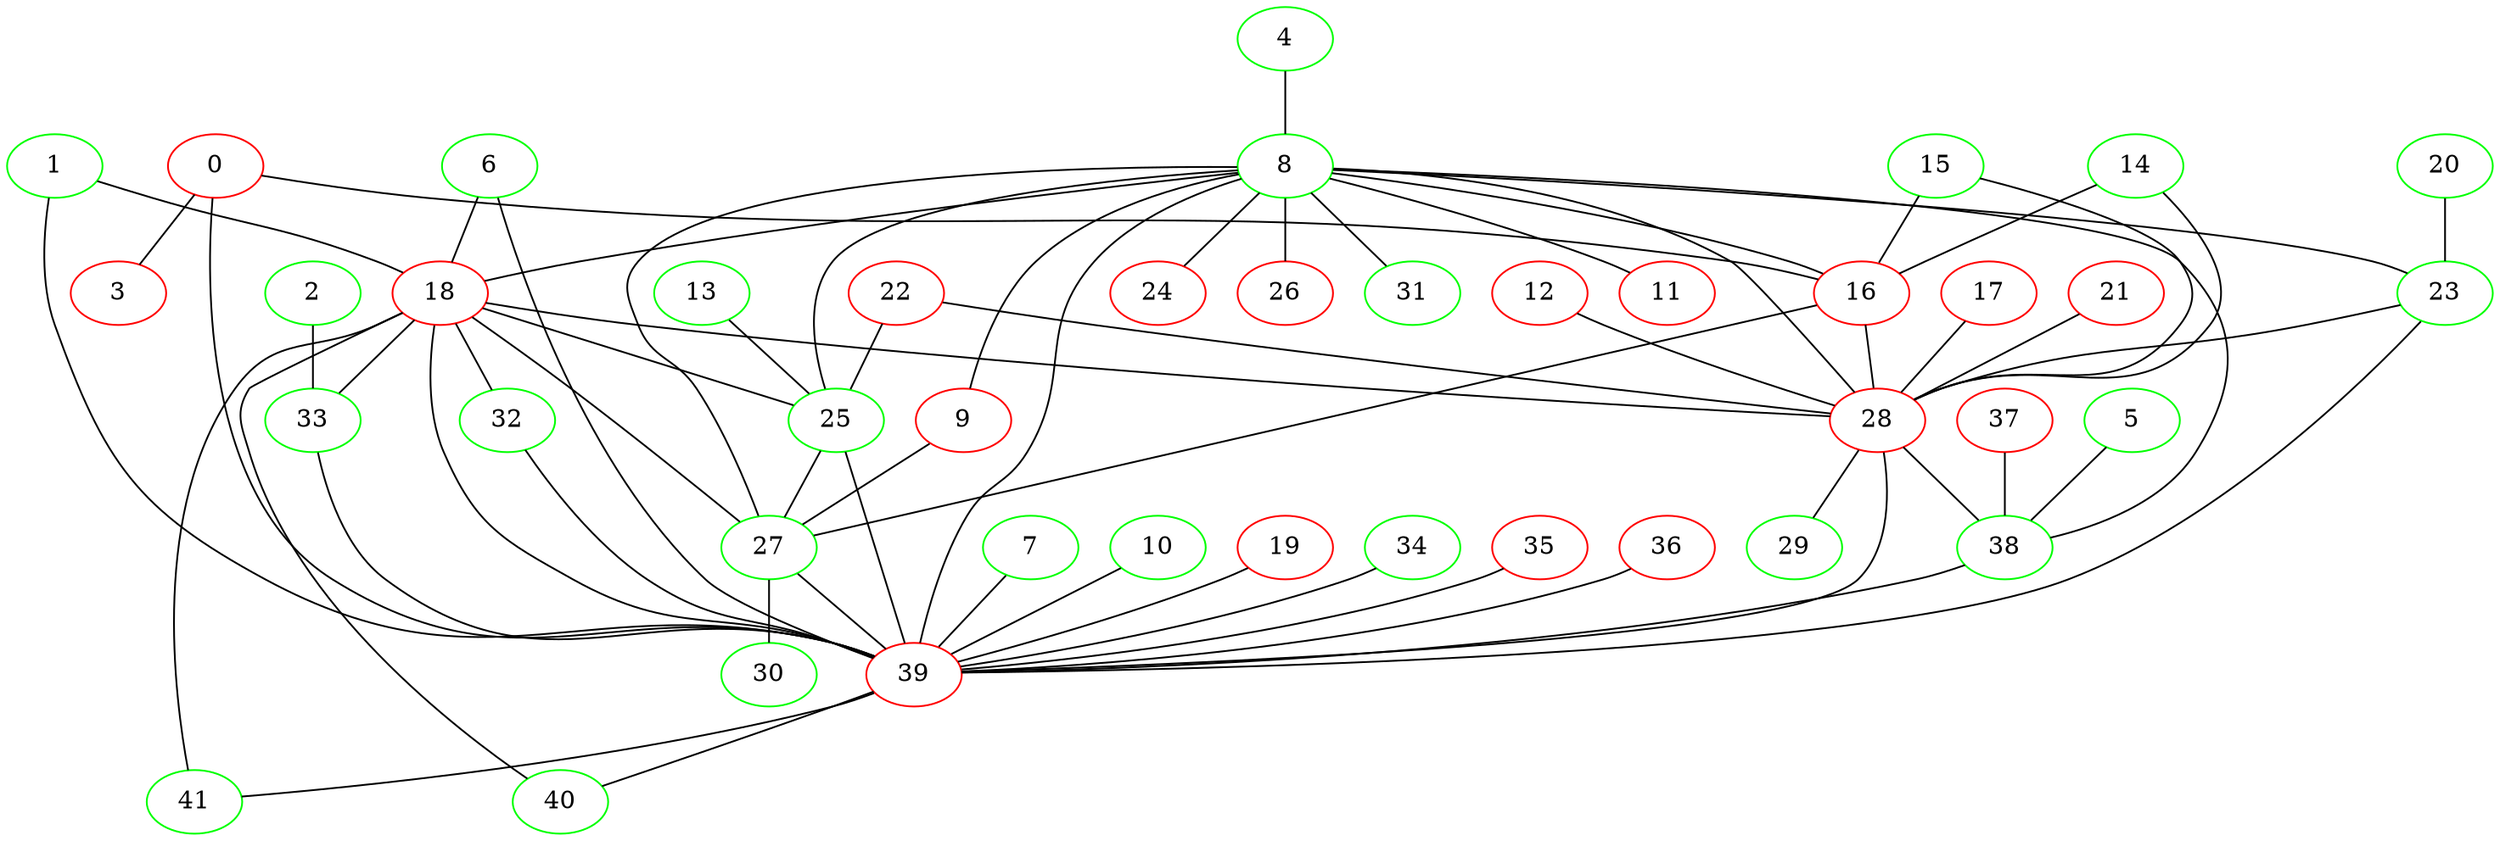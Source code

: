 strict graph Z {
	graph [name=Z];
	0	 [color=red];
	3	 [color=red];
	0 -- 3;
	16	 [color=red];
	0 -- 16;
	39	 [color=red];
	0 -- 39;
	1	 [color=green];
	18	 [color=red];
	1 -- 18;
	1 -- 39;
	2	 [color=green];
	33	 [color=green];
	2 -- 33;
	4	 [color=green];
	8	 [color=green];
	4 -- 8;
	5	 [color=green];
	38	 [color=green];
	5 -- 38;
	6	 [color=green];
	6 -- 18;
	6 -- 39;
	7	 [color=green];
	7 -- 39;
	9	 [color=red];
	8 -- 9;
	11	 [color=red];
	8 -- 11;
	8 -- 16;
	8 -- 18;
	23	 [color=green];
	8 -- 23;
	24	 [color=red];
	8 -- 24;
	25	 [color=green];
	8 -- 25;
	26	 [color=red];
	8 -- 26;
	27	 [color=green];
	8 -- 27;
	28	 [color=red];
	8 -- 28;
	31	 [color=green];
	8 -- 31;
	8 -- 38;
	8 -- 39;
	9 -- 27;
	10	 [color=green];
	10 -- 39;
	12	 [color=red];
	12 -- 28;
	13	 [color=green];
	13 -- 25;
	14	 [color=green];
	14 -- 16;
	14 -- 28;
	15	 [color=green];
	15 -- 16;
	15 -- 28;
	16 -- 27;
	16 -- 28;
	17	 [color=red];
	17 -- 28;
	18 -- 25;
	18 -- 27;
	18 -- 28;
	32	 [color=green];
	18 -- 32;
	18 -- 33;
	18 -- 39;
	40	 [color=green];
	18 -- 40;
	41	 [color=green];
	18 -- 41;
	19	 [color=red];
	19 -- 39;
	20	 [color=green];
	20 -- 23;
	21	 [color=red];
	21 -- 28;
	22	 [color=red];
	22 -- 25;
	22 -- 28;
	23 -- 28;
	23 -- 39;
	25 -- 27;
	25 -- 39;
	30	 [color=green];
	27 -- 30;
	27 -- 39;
	29	 [color=green];
	28 -- 29;
	28 -- 38;
	28 -- 39;
	32 -- 39;
	33 -- 39;
	34	 [color=green];
	34 -- 39;
	35	 [color=red];
	35 -- 39;
	36	 [color=red];
	36 -- 39;
	37	 [color=red];
	37 -- 38;
	38 -- 39;
	39 -- 40;
	39 -- 41;
}
